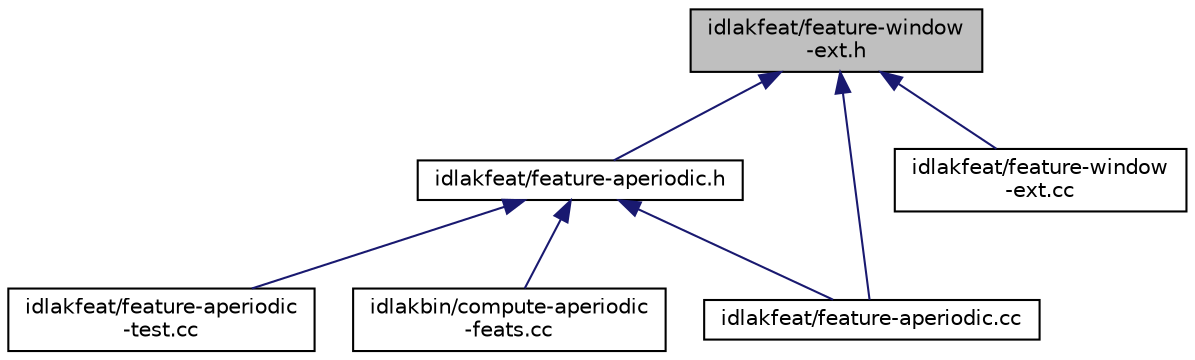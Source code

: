 digraph "idlakfeat/feature-window-ext.h"
{
  edge [fontname="Helvetica",fontsize="10",labelfontname="Helvetica",labelfontsize="10"];
  node [fontname="Helvetica",fontsize="10",shape=record];
  Node66 [label="idlakfeat/feature-window\l-ext.h",height=0.2,width=0.4,color="black", fillcolor="grey75", style="filled", fontcolor="black"];
  Node66 -> Node67 [dir="back",color="midnightblue",fontsize="10",style="solid",fontname="Helvetica"];
  Node67 [label="idlakfeat/feature-aperiodic.h",height=0.2,width=0.4,color="black", fillcolor="white", style="filled",URL="$feature-aperiodic_8h.html"];
  Node67 -> Node68 [dir="back",color="midnightblue",fontsize="10",style="solid",fontname="Helvetica"];
  Node68 [label="idlakfeat/feature-aperiodic\l-test.cc",height=0.2,width=0.4,color="black", fillcolor="white", style="filled",URL="$feature-aperiodic-test_8cc.html"];
  Node67 -> Node69 [dir="back",color="midnightblue",fontsize="10",style="solid",fontname="Helvetica"];
  Node69 [label="idlakfeat/feature-aperiodic.cc",height=0.2,width=0.4,color="black", fillcolor="white", style="filled",URL="$feature-aperiodic_8cc.html"];
  Node67 -> Node70 [dir="back",color="midnightblue",fontsize="10",style="solid",fontname="Helvetica"];
  Node70 [label="idlakbin/compute-aperiodic\l-feats.cc",height=0.2,width=0.4,color="black", fillcolor="white", style="filled",URL="$compute-aperiodic-feats_8cc.html"];
  Node66 -> Node69 [dir="back",color="midnightblue",fontsize="10",style="solid",fontname="Helvetica"];
  Node66 -> Node71 [dir="back",color="midnightblue",fontsize="10",style="solid",fontname="Helvetica"];
  Node71 [label="idlakfeat/feature-window\l-ext.cc",height=0.2,width=0.4,color="black", fillcolor="white", style="filled",URL="$feature-window-ext_8cc.html"];
}
